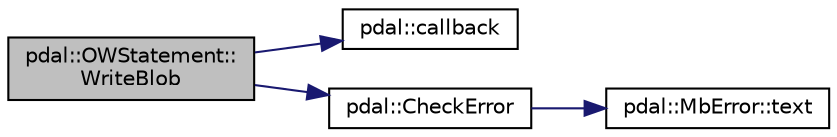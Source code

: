 digraph "pdal::OWStatement::WriteBlob"
{
  edge [fontname="Helvetica",fontsize="10",labelfontname="Helvetica",labelfontsize="10"];
  node [fontname="Helvetica",fontsize="10",shape=record];
  rankdir="LR";
  Node1 [label="pdal::OWStatement::\lWriteBlob",height=0.2,width=0.4,color="black", fillcolor="grey75", style="filled", fontcolor="black"];
  Node1 -> Node2 [color="midnightblue",fontsize="10",style="solid",fontname="Helvetica"];
  Node2 [label="pdal::callback",height=0.2,width=0.4,color="black", fillcolor="white", style="filled",URL="$namespacepdal.html#a85277b672cce6ba491e53d7e207af407"];
  Node1 -> Node3 [color="midnightblue",fontsize="10",style="solid",fontname="Helvetica"];
  Node3 [label="pdal::CheckError",height=0.2,width=0.4,color="black", fillcolor="white", style="filled",URL="$namespacepdal.html#a6c7080f4fd6dc91b0cf4cfa8bc61a51c"];
  Node3 -> Node4 [color="midnightblue",fontsize="10",style="solid",fontname="Helvetica"];
  Node4 [label="pdal::MbError::text",height=0.2,width=0.4,color="black", fillcolor="white", style="filled",URL="$namespacepdal_1_1MbError.html#a4d54b8e3f4518938995230a414498a54"];
}
